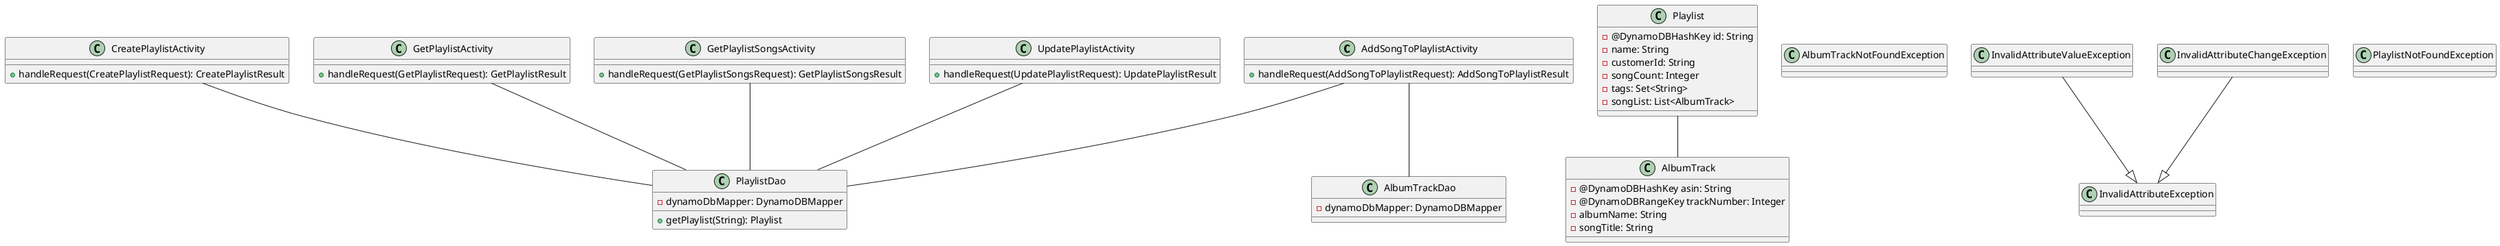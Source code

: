 @startuml
class AddSongToPlaylistActivity{
    + handleRequest(AddSongToPlaylistRequest): AddSongToPlaylistResult
}
class CreatePlaylistActivity{
    +handleRequest(CreatePlaylistRequest): CreatePlaylistResult
}
class GetPlaylistActivity{
    +handleRequest(GetPlaylistRequest): GetPlaylistResult
}
class GetPlaylistSongsActivity{
    +handleRequest(GetPlaylistSongsRequest): GetPlaylistSongsResult
}
class UpdatePlaylistActivity{
    +handleRequest(UpdatePlaylistRequest): UpdatePlaylistResult
}
class Playlist{
    -@DynamoDBHashKey id: String
    -name: String
    -customerId: String
    -songCount: Integer
    -tags: Set<String>
    -songList: List<AlbumTrack>
}
class PlaylistDao{
    -dynamoDbMapper: DynamoDBMapper
    +getPlaylist(String): Playlist
}
class AlbumTrack{
    -@DynamoDBHashKey asin: String
    -@DynamoDBRangeKey trackNumber: Integer
    -albumName: String
    -songTitle: String
}
class AlbumTrackDao{
    -dynamoDbMapper: DynamoDBMapper
}
class AlbumTrackNotFoundException
class InvalidAttributeValueException
class PlaylistNotFoundException
class InvalidAttributeChangeException
class InvalidAttributeException
Playlist -- AlbumTrack
AddSongToPlaylistActivity -- AlbumTrackDao
CreatePlaylistActivity -- PlaylistDao
AddSongToPlaylistActivity -- PlaylistDao
GetPlaylistActivity -- PlaylistDao
GetPlaylistSongsActivity -- PlaylistDao
UpdatePlaylistActivity -- PlaylistDao
InvalidAttributeValueException --|> InvalidAttributeException
InvalidAttributeChangeException --|> InvalidAttributeException
@enduml
